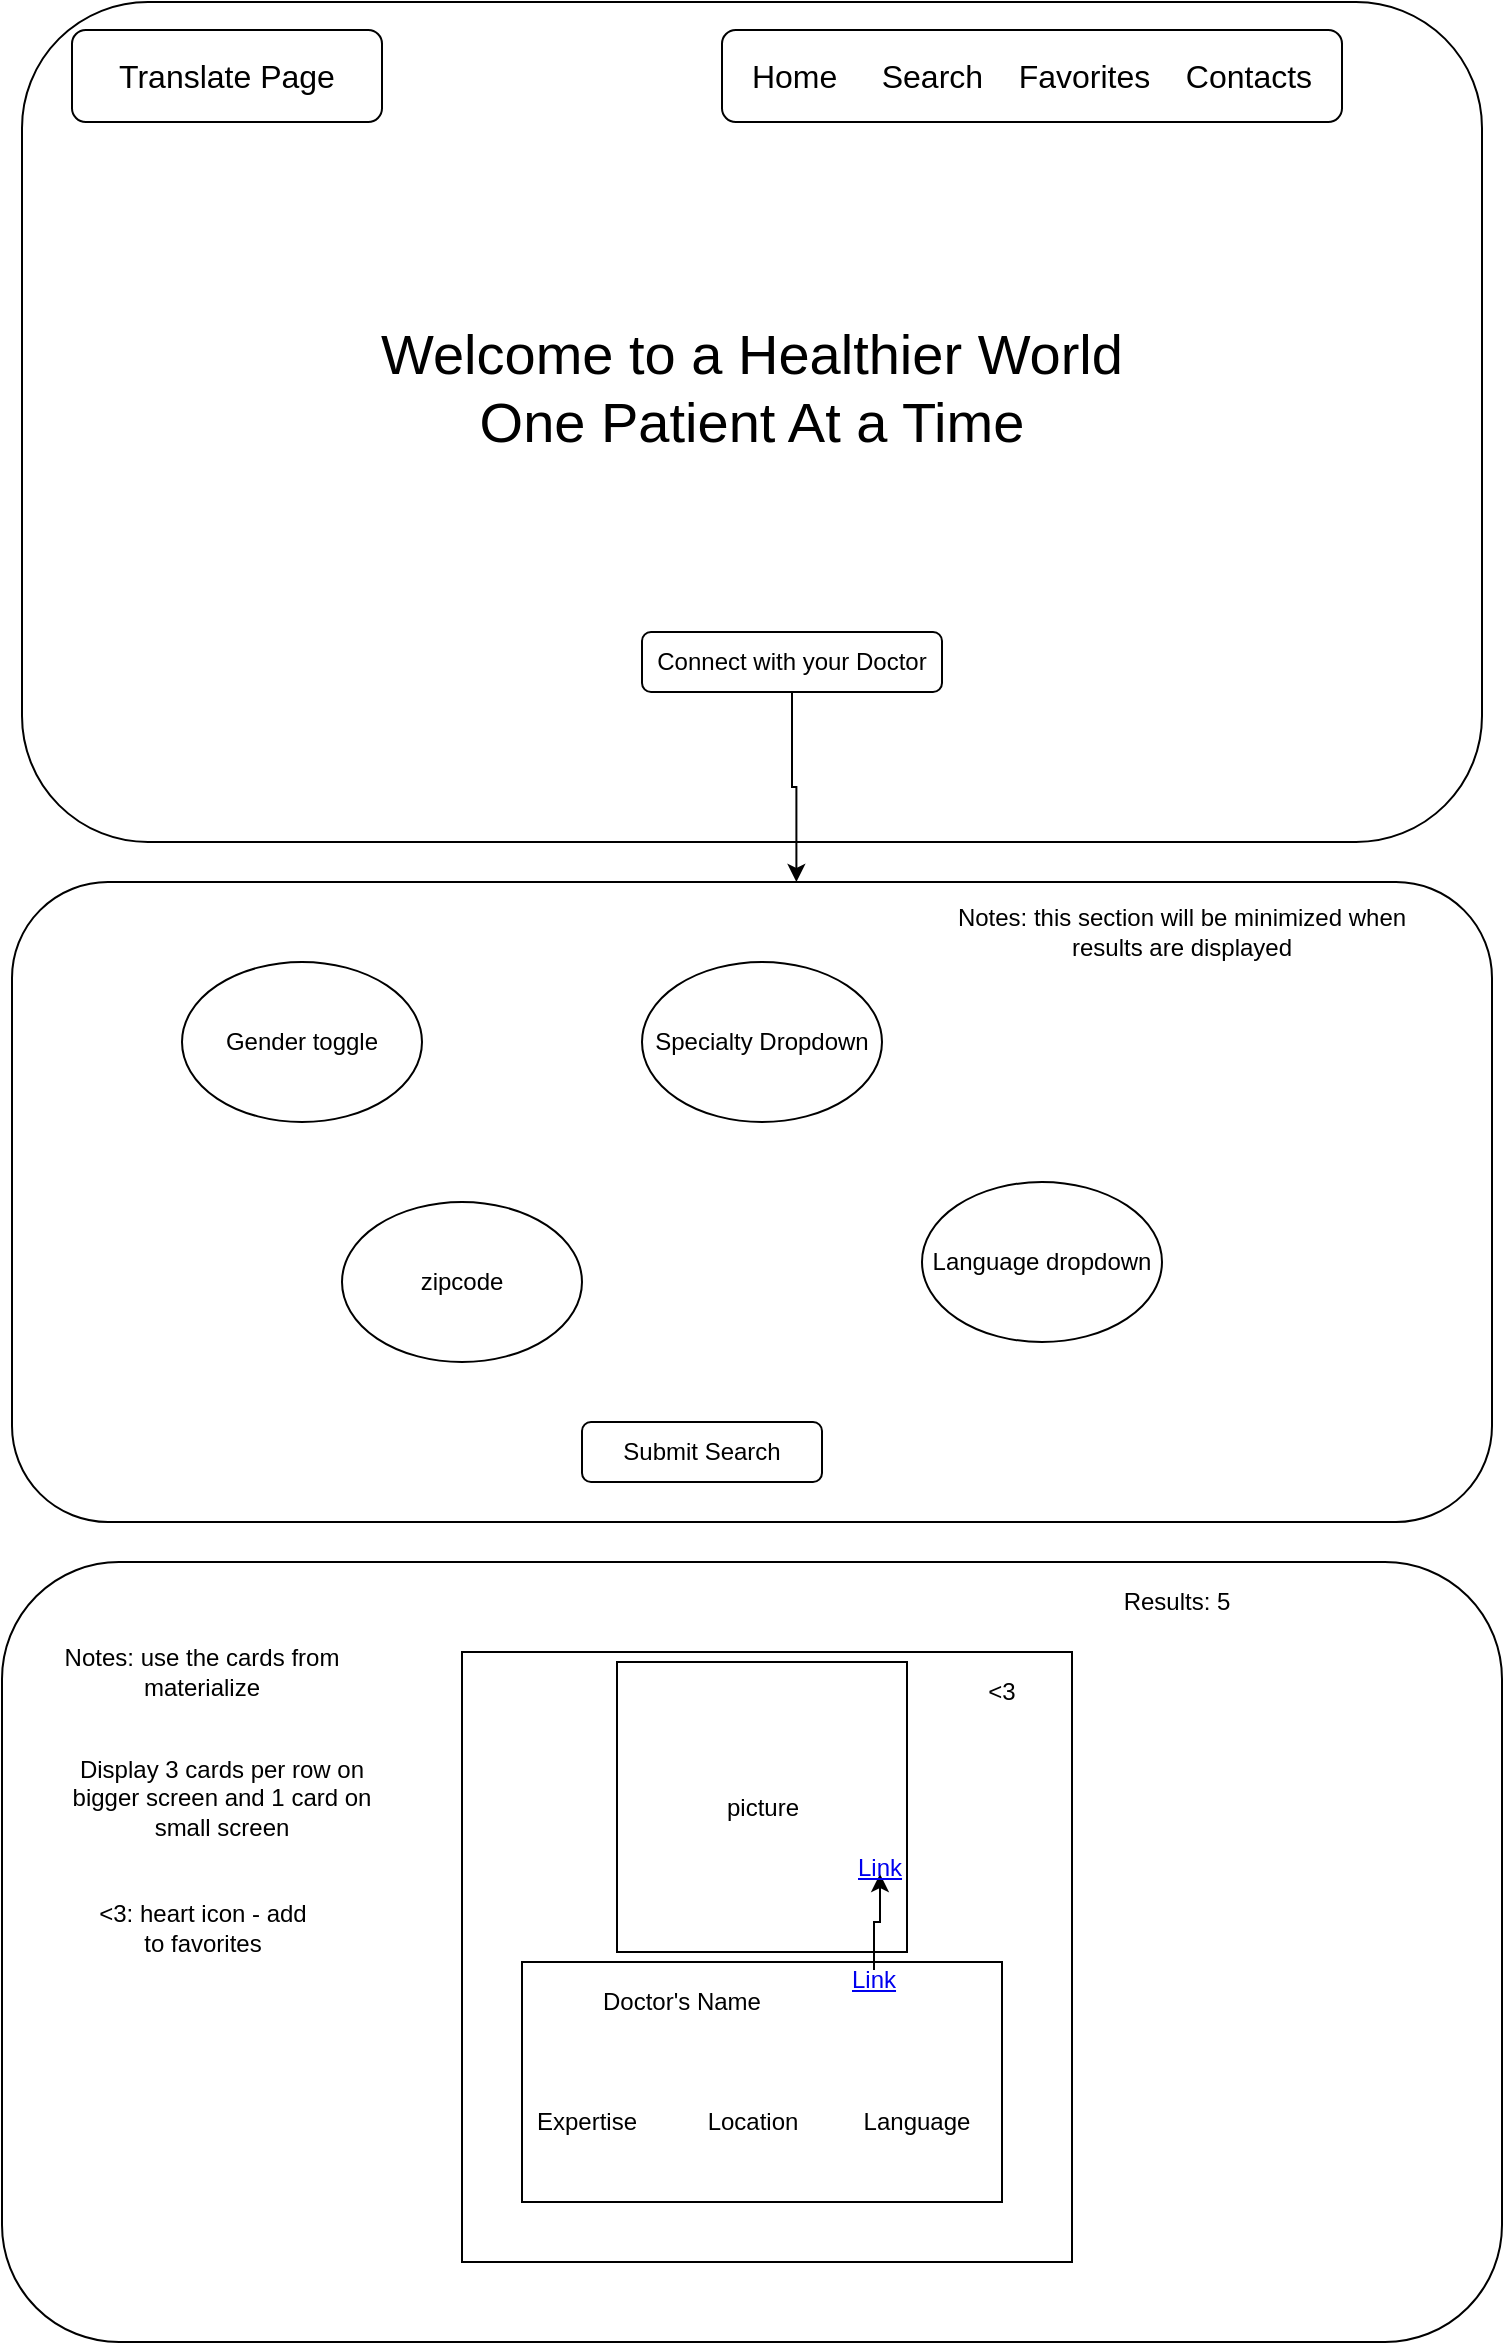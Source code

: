 <mxfile pages="1" version="11.2.8" type="github"><diagram id="83kb2cPmeRpuo-MQu-JU" name="Page-1"><mxGraphModel dx="748" dy="444" grid="1" gridSize="10" guides="1" tooltips="1" connect="1" arrows="1" fold="1" page="1" pageScale="1" pageWidth="850" pageHeight="1100" math="0" shadow="0"><root><mxCell id="0"/><mxCell id="1" parent="0"/><mxCell id="kBRhtlVzsjPiCnMpODAC-2" value="&lt;font style=&quot;font-size: 28px&quot;&gt;Welcome to a Healthier World&lt;br&gt;One Patient At a Time&lt;br&gt;&lt;br&gt;&lt;/font&gt;" style="rounded=1;whiteSpace=wrap;html=1;" parent="1" vertex="1"><mxGeometry x="10" y="90" width="730" height="420" as="geometry"/></mxCell><mxCell id="kBRhtlVzsjPiCnMpODAC-15" value="" style="edgeStyle=orthogonalEdgeStyle;rounded=0;orthogonalLoop=1;jettySize=auto;html=1;entryX=0.53;entryY=0;entryDx=0;entryDy=0;entryPerimeter=0;" parent="1" source="kBRhtlVzsjPiCnMpODAC-3" target="kBRhtlVzsjPiCnMpODAC-4" edge="1"><mxGeometry relative="1" as="geometry"><mxPoint x="395" y="515" as="targetPoint"/></mxGeometry></mxCell><mxCell id="kBRhtlVzsjPiCnMpODAC-3" value="Connect with your Doctor" style="rounded=1;whiteSpace=wrap;html=1;" parent="1" vertex="1"><mxGeometry x="320" y="405" width="150" height="30" as="geometry"/></mxCell><mxCell id="kBRhtlVzsjPiCnMpODAC-4" value="" style="rounded=1;whiteSpace=wrap;html=1;" parent="1" vertex="1"><mxGeometry x="5" y="530" width="740" height="320" as="geometry"/></mxCell><mxCell id="kBRhtlVzsjPiCnMpODAC-5" value="Gender toggle" style="ellipse;whiteSpace=wrap;html=1;" parent="1" vertex="1"><mxGeometry x="90" y="570" width="120" height="80" as="geometry"/></mxCell><mxCell id="kBRhtlVzsjPiCnMpODAC-6" value="Specialty Dropdown" style="ellipse;whiteSpace=wrap;html=1;" parent="1" vertex="1"><mxGeometry x="320" y="570" width="120" height="80" as="geometry"/></mxCell><mxCell id="kBRhtlVzsjPiCnMpODAC-7" value="Language dropdown" style="ellipse;whiteSpace=wrap;html=1;" parent="1" vertex="1"><mxGeometry x="460" y="680" width="120" height="80" as="geometry"/></mxCell><mxCell id="kBRhtlVzsjPiCnMpODAC-8" value="zipcode" style="ellipse;whiteSpace=wrap;html=1;" parent="1" vertex="1"><mxGeometry x="170" y="690" width="120" height="80" as="geometry"/></mxCell><mxCell id="kBRhtlVzsjPiCnMpODAC-11" value="Submit Search" style="rounded=1;whiteSpace=wrap;html=1;" parent="1" vertex="1"><mxGeometry x="290" y="800" width="120" height="30" as="geometry"/></mxCell><mxCell id="kBRhtlVzsjPiCnMpODAC-16" value="" style="rounded=1;whiteSpace=wrap;html=1;" parent="1" vertex="1"><mxGeometry y="870" width="750" height="390" as="geometry"/></mxCell><mxCell id="kBRhtlVzsjPiCnMpODAC-17" value="" style="whiteSpace=wrap;html=1;aspect=fixed;" parent="1" vertex="1"><mxGeometry x="230" y="915" width="305" height="305" as="geometry"/></mxCell><mxCell id="kBRhtlVzsjPiCnMpODAC-21" value="picture" style="whiteSpace=wrap;html=1;aspect=fixed;" parent="1" vertex="1"><mxGeometry x="307.5" y="920" width="145" height="145" as="geometry"/></mxCell><mxCell id="kBRhtlVzsjPiCnMpODAC-25" value="" style="rounded=0;whiteSpace=wrap;html=1;" parent="1" vertex="1"><mxGeometry x="260" y="1070" width="240" height="120" as="geometry"/></mxCell><mxCell id="kBRhtlVzsjPiCnMpODAC-26" value="Doctor's Name" style="text;html=1;strokeColor=none;fillColor=none;align=center;verticalAlign=middle;whiteSpace=wrap;rounded=0;" parent="1" vertex="1"><mxGeometry x="280" y="1080" width="120" height="20" as="geometry"/></mxCell><mxCell id="kBRhtlVzsjPiCnMpODAC-28" value="Location" style="text;html=1;strokeColor=none;fillColor=none;align=center;verticalAlign=middle;whiteSpace=wrap;rounded=0;" parent="1" vertex="1"><mxGeometry x="342.5" y="1140" width="65" height="20" as="geometry"/></mxCell><mxCell id="kBRhtlVzsjPiCnMpODAC-33" value="" style="edgeStyle=orthogonalEdgeStyle;rounded=0;orthogonalLoop=1;jettySize=auto;html=1;" parent="1" source="kBRhtlVzsjPiCnMpODAC-29" target="kBRhtlVzsjPiCnMpODAC-32" edge="1"><mxGeometry relative="1" as="geometry"/></mxCell><UserObject label="Link" id="kBRhtlVzsjPiCnMpODAC-29"><mxCell style="text;html=1;strokeColor=none;fillColor=none;whiteSpace=wrap;align=center;verticalAlign=middle;fontColor=#0000EE;fontStyle=4;" parent="1" vertex="1"><mxGeometry x="426" y="1074" width="20" height="9" as="geometry"/></mxCell></UserObject><UserObject label="Link" link="Doctor'sbio" id="kBRhtlVzsjPiCnMpODAC-32"><mxCell style="text;html=1;strokeColor=none;fillColor=none;whiteSpace=wrap;align=center;verticalAlign=middle;fontColor=#0000EE;fontStyle=4;" parent="1" vertex="1"><mxGeometry x="429" y="1020" width="20" height="6" as="geometry"/></mxCell></UserObject><mxCell id="kBRhtlVzsjPiCnMpODAC-35" value="Language" style="text;html=1;strokeColor=none;fillColor=none;align=center;verticalAlign=middle;whiteSpace=wrap;rounded=0;" parent="1" vertex="1"><mxGeometry x="425" y="1140" width="65" height="20" as="geometry"/></mxCell><mxCell id="kBRhtlVzsjPiCnMpODAC-38" value="Expertise" style="text;html=1;strokeColor=none;fillColor=none;align=center;verticalAlign=middle;whiteSpace=wrap;rounded=0;" parent="1" vertex="1"><mxGeometry x="260" y="1140" width="65" height="20" as="geometry"/></mxCell><mxCell id="kBRhtlVzsjPiCnMpODAC-39" value="&amp;lt;3: heart icon - add to favorites" style="text;html=1;strokeColor=none;fillColor=none;align=center;verticalAlign=middle;whiteSpace=wrap;rounded=0;" parent="1" vertex="1"><mxGeometry x="41" y="1035" width="119" height="35" as="geometry"/></mxCell><mxCell id="kBRhtlVzsjPiCnMpODAC-40" value="Results: 5" style="text;html=1;strokeColor=none;fillColor=none;align=center;verticalAlign=middle;whiteSpace=wrap;rounded=0;" parent="1" vertex="1"><mxGeometry x="535" y="880" width="105" height="20" as="geometry"/></mxCell><mxCell id="kBRhtlVzsjPiCnMpODAC-41" value="Notes: use the cards from materialize" style="text;html=1;strokeColor=none;fillColor=none;align=center;verticalAlign=middle;whiteSpace=wrap;rounded=0;" parent="1" vertex="1"><mxGeometry x="20" y="910" width="160" height="30" as="geometry"/></mxCell><mxCell id="kBRhtlVzsjPiCnMpODAC-42" value="Display 3 cards per row on bigger screen and 1 card on small screen" style="text;html=1;strokeColor=none;fillColor=none;align=center;verticalAlign=middle;whiteSpace=wrap;rounded=0;" parent="1" vertex="1"><mxGeometry x="30" y="965" width="160" height="45" as="geometry"/></mxCell><mxCell id="kBRhtlVzsjPiCnMpODAC-43" value="&amp;lt;3" style="text;html=1;strokeColor=none;fillColor=none;align=center;verticalAlign=middle;whiteSpace=wrap;rounded=0;" parent="1" vertex="1"><mxGeometry x="480" y="925" width="40" height="20" as="geometry"/></mxCell><mxCell id="kBRhtlVzsjPiCnMpODAC-44" value="&lt;font style=&quot;font-size: 16px&quot;&gt;Home&amp;nbsp; &amp;nbsp; &amp;nbsp;Search&amp;nbsp; &amp;nbsp; Favorites&amp;nbsp; &amp;nbsp; Contacts&lt;/font&gt;" style="rounded=1;whiteSpace=wrap;html=1;" parent="1" vertex="1"><mxGeometry x="360" y="104" width="310" height="46" as="geometry"/></mxCell><mxCell id="kBRhtlVzsjPiCnMpODAC-45" value="Notes: this section will be minimized when results are displayed" style="text;html=1;strokeColor=none;fillColor=none;align=center;verticalAlign=middle;whiteSpace=wrap;rounded=0;" parent="1" vertex="1"><mxGeometry x="470" y="540" width="240" height="30" as="geometry"/></mxCell><mxCell id="FgusCVetI_5kYuXBVnFv-3" value="&lt;span style=&quot;font-size: 16px&quot;&gt;Translate Page&lt;/span&gt;" style="rounded=1;whiteSpace=wrap;html=1;" vertex="1" parent="1"><mxGeometry x="35" y="104" width="155" height="46" as="geometry"/></mxCell></root></mxGraphModel></diagram></mxfile>